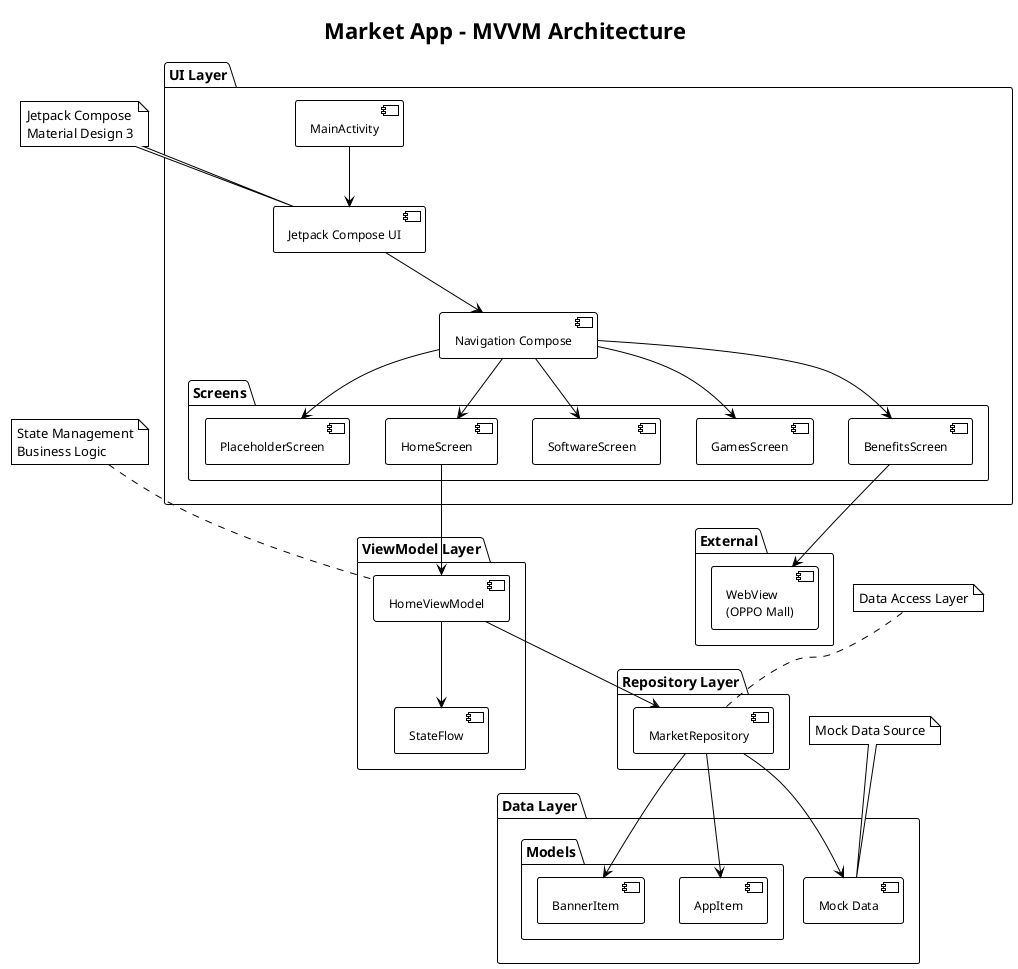 @startuml
!theme plain
skinparam componentFontSize 12
skinparam packageFontSize 14

title Market App - MVVM Architecture

package "UI Layer" {
    component [MainActivity] as main
    component [Jetpack Compose UI] as ui
    
    package "Screens" {
        component [HomeScreen] as home
        component [GamesScreen] as games
        component [SoftwareScreen] as software
        component [BenefitsScreen] as benefits
        component [PlaceholderScreen] as profile
    }
    
    component [Navigation Compose] as nav
}

package "ViewModel Layer" {
    component [HomeViewModel] as viewmodel
    component [StateFlow] as state
}

package "Repository Layer" {
    component [MarketRepository] as repo
}

package "Data Layer" {
    component [Mock Data] as data
    
    package "Models" {
        component [AppItem] as app_model
        component [BannerItem] as banner_model
    }
}

package "External" {
    component [WebView\n(OPPO Mall)] as webview
}

' UI Layer connections
main --> ui
ui --> nav
nav --> home
nav --> games
nav --> software
nav --> benefits
nav --> profile

' ViewModel connections
home --> viewmodel
viewmodel --> state

' Repository connections
viewmodel --> repo
repo --> data
repo --> app_model
repo --> banner_model

' External connections
benefits --> webview

' Layer boundaries
note top of ui : Jetpack Compose\nMaterial Design 3
note top of viewmodel : State Management\nBusiness Logic
note top of repo : Data Access Layer
note top of data : Mock Data Source

@enduml 
